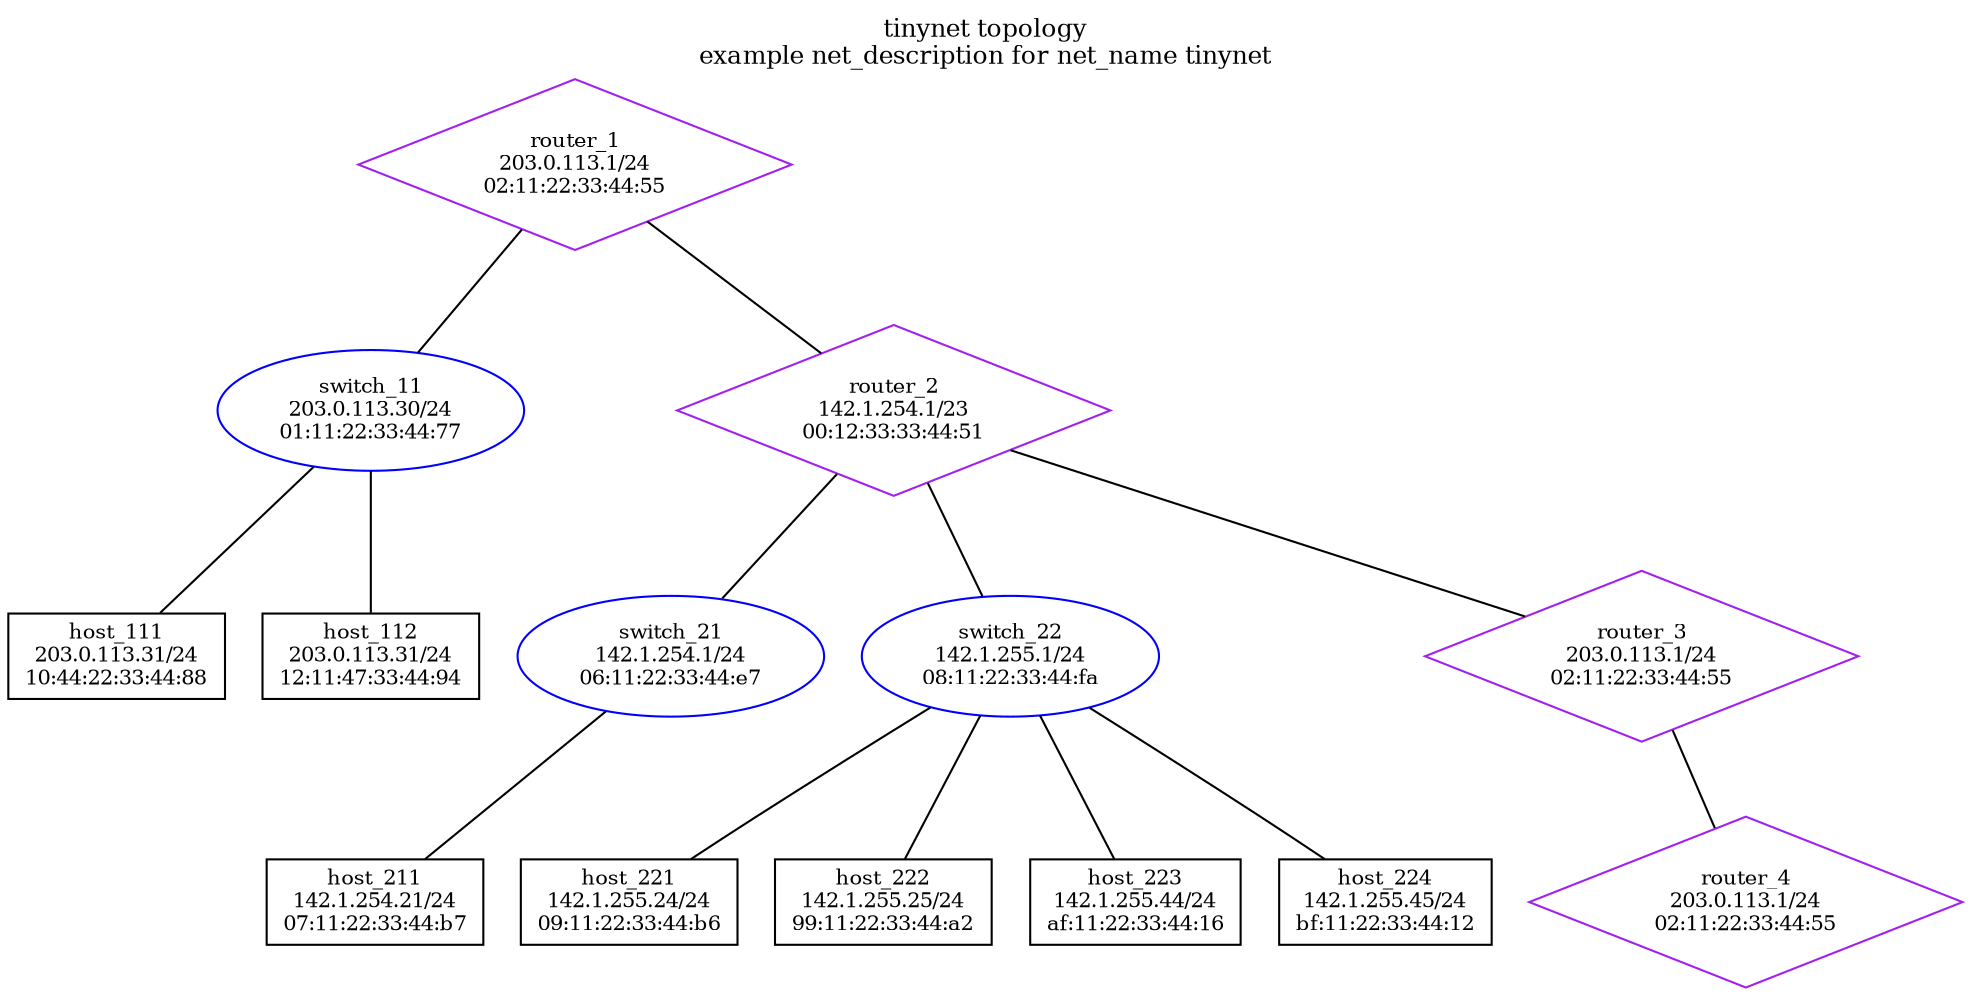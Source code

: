 graph tinynet {
    label="tinynet topology\nexample net_description for net_name tinynet";
    labelloc=top;
    fontsize=12;
    node [fontsize=10];
    "router_1" [shape=diamond, label="router_1\n203.0.113.1/24\n02:11:22:33:44:55", color=purple];
    "switch_11" [shape=ellipse, label="switch_11\n203.0.113.30/24\n01:11:22:33:44:77", color=blue];
    "host_111" [shape=box, label="host_111\n203.0.113.31/24\n10:44:22:33:44:88", color=black];
    "switch_11" -- "host_111";
    "host_112" [shape=box, label="host_112\n203.0.113.31/24\n12:11:47:33:44:94", color=black];
    "switch_11" -- "host_112";
    "router_1" -- "switch_11";
    "router_2" [shape=diamond, label="router_2\n142.1.254.1/23\n00:12:33:33:44:51", color=purple];
    "switch_21" [shape=ellipse, label="switch_21\n142.1.254.1/24\n06:11:22:33:44:e7", color=blue];
    "host_211" [shape=box, label="host_211\n142.1.254.21/24\n07:11:22:33:44:b7", color=black];
    "switch_21" -- "host_211";
    "router_2" -- "switch_21";
    "switch_22" [shape=ellipse, label="switch_22\n142.1.255.1/24\n08:11:22:33:44:fa", color=blue];
    "host_221" [shape=box, label="host_221\n142.1.255.24/24\n09:11:22:33:44:b6", color=black];
    "switch_22" -- "host_221";
    "host_222" [shape=box, label="host_222\n142.1.255.25/24\n99:11:22:33:44:a2", color=black];
    "switch_22" -- "host_222";
    "host_223" [shape=box, label="host_223\n142.1.255.44/24\naf:11:22:33:44:16", color=black];
    "switch_22" -- "host_223";
    "host_224" [shape=box, label="host_224\n142.1.255.45/24\nbf:11:22:33:44:12", color=black];
    "switch_22" -- "host_224";
    "router_2" -- "switch_22";
    "router_1" -- "router_2";
    "router_3" [shape=diamond, label="router_3\n203.0.113.1/24\n02:11:22:33:44:55", color=purple];
    "router_2" -- "router_3";
    "router_4" [shape=diamond, label="router_4\n203.0.113.1/24\n02:11:22:33:44:55", color=purple];
    "router_3" -- "router_4";
}
